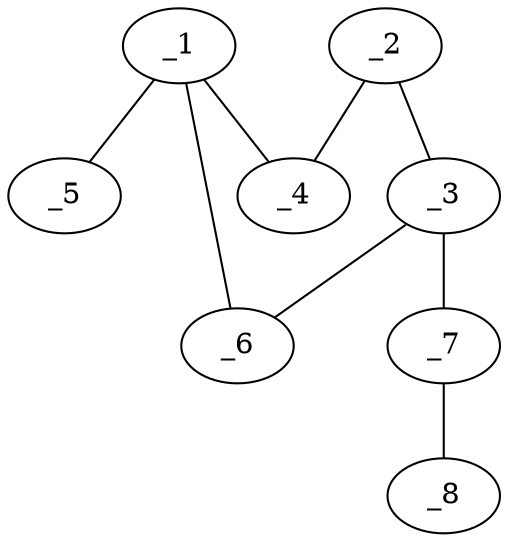 graph molid679482 {
	_1	 [charge=0,
		chem=1,
		symbol="C  ",
		x="2.5878",
		y="-1.1149"];
	_4	 [charge=0,
		chem=4,
		symbol="N  ",
		x="3.5878",
		y="-1.1149"];
	_1 -- _4	 [valence=1];
	_5	 [charge=0,
		chem=2,
		symbol="O  ",
		x=2,
		y="-1.9239"];
	_1 -- _5	 [valence=2];
	_6	 [charge=0,
		chem=4,
		symbol="N  ",
		x="2.2788",
		y="-0.1639"];
	_1 -- _6	 [valence=1];
	_2	 [charge=0,
		chem=4,
		symbol="N  ",
		x="3.8968",
		y="-0.1639"];
	_3	 [charge=0,
		chem=1,
		symbol="C  ",
		x="3.0878",
		y="0.4239"];
	_2 -- _3	 [valence=2];
	_2 -- _4	 [valence=1];
	_3 -- _6	 [valence=1];
	_7	 [charge=0,
		chem=1,
		symbol="C  ",
		x="3.0878",
		y="1.4239"];
	_3 -- _7	 [valence=1];
	_8	 [charge=0,
		chem=1,
		symbol="C  ",
		x="3.9538",
		y="1.9239"];
	_7 -- _8	 [valence=1];
}
